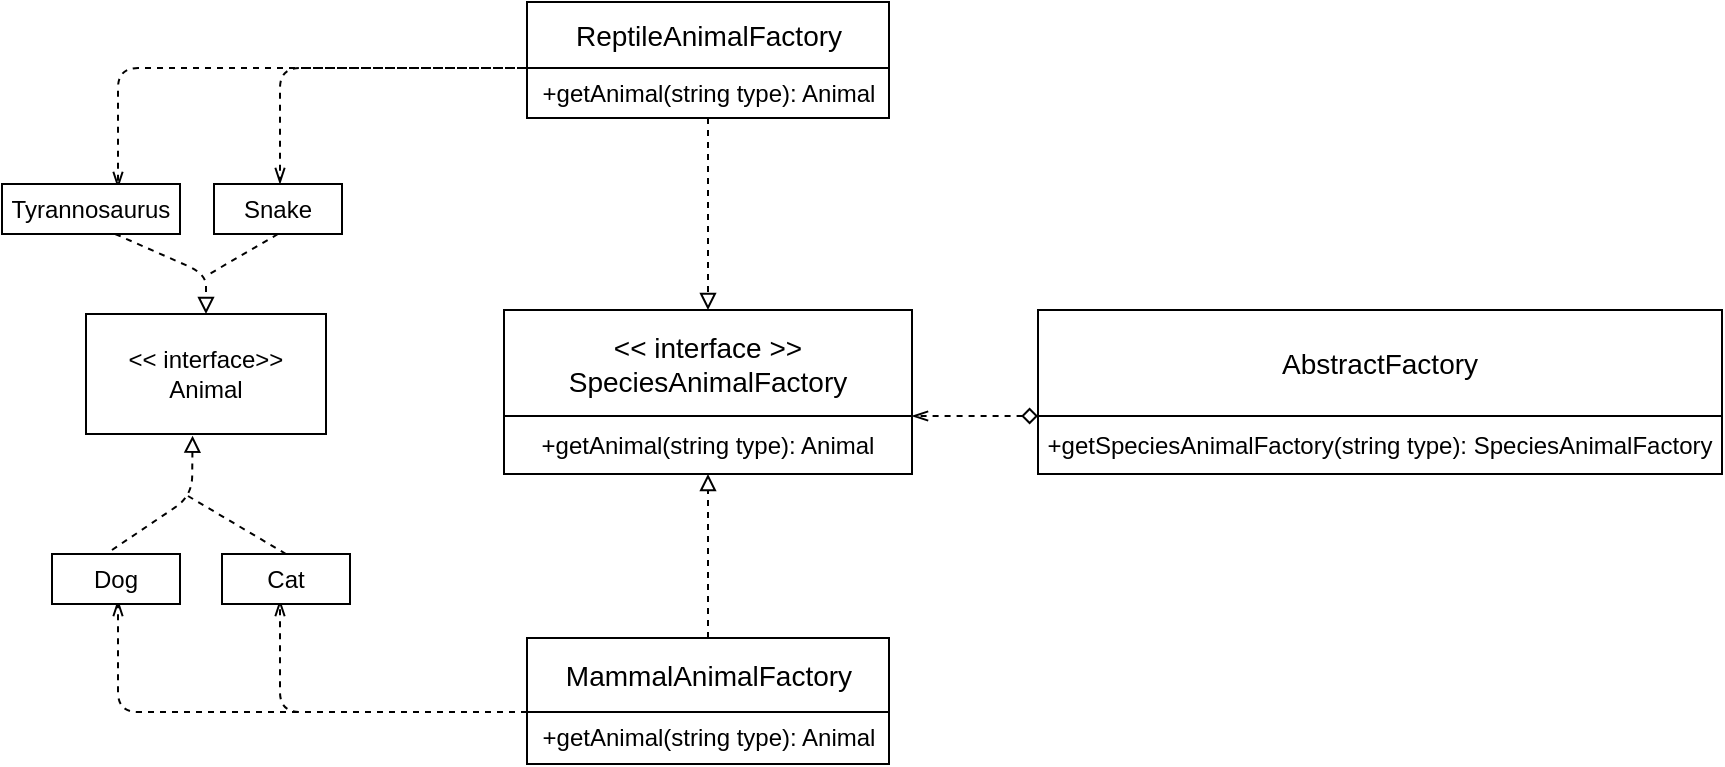 <mxfile version="13.6.10" type="github">
  <diagram id="ca19I_yiCBgmw5bgkrrT" name="Page-1">
    <mxGraphModel dx="1438" dy="948" grid="0" gridSize="10" guides="1" tooltips="1" connect="1" arrows="1" fold="1" page="0" pageScale="1" pageWidth="827" pageHeight="1169" math="0" shadow="0">
      <root>
        <mxCell id="0" />
        <mxCell id="1" parent="0" />
        <mxCell id="h6cpHLvueDqFhHNppa8h-2" value="&lt;span style=&quot;font-size: 14px&quot;&gt;&amp;lt;&amp;lt; interface &amp;gt;&amp;gt;&lt;/span&gt;&lt;br style=&quot;font-size: 14px&quot;&gt;&lt;span style=&quot;font-size: 14px&quot;&gt;SpeciesAnimalFactory&lt;/span&gt;" style="rounded=0;whiteSpace=wrap;html=1;" vertex="1" parent="1">
          <mxGeometry x="214" y="-236" width="204" height="53" as="geometry" />
        </mxCell>
        <mxCell id="h6cpHLvueDqFhHNppa8h-3" value="&lt;font style=&quot;font-size: 14px&quot;&gt;ReptileAnimalFactory&lt;/font&gt;" style="rounded=0;whiteSpace=wrap;html=1;" vertex="1" parent="1">
          <mxGeometry x="225.5" y="-390" width="181" height="33" as="geometry" />
        </mxCell>
        <mxCell id="h6cpHLvueDqFhHNppa8h-4" value="&lt;font style=&quot;font-size: 12px&quot;&gt;+getAnimal(string type): Animal&lt;/font&gt;" style="rounded=0;whiteSpace=wrap;html=1;" vertex="1" parent="1">
          <mxGeometry x="214" y="-183" width="204" height="29" as="geometry" />
        </mxCell>
        <mxCell id="h6cpHLvueDqFhHNppa8h-5" value="+getAnimal(string type): Animal" style="rounded=0;whiteSpace=wrap;html=1;" vertex="1" parent="1">
          <mxGeometry x="225.5" y="-357" width="181" height="25" as="geometry" />
        </mxCell>
        <mxCell id="h6cpHLvueDqFhHNppa8h-6" value="&lt;font style=&quot;font-size: 14px&quot;&gt;MammalAnimalFactory&lt;/font&gt;" style="rounded=0;whiteSpace=wrap;html=1;" vertex="1" parent="1">
          <mxGeometry x="225.5" y="-72" width="181" height="37" as="geometry" />
        </mxCell>
        <mxCell id="h6cpHLvueDqFhHNppa8h-7" value="+getAnimal(string type): Animal" style="rounded=0;whiteSpace=wrap;html=1;" vertex="1" parent="1">
          <mxGeometry x="225.5" y="-35" width="181" height="26" as="geometry" />
        </mxCell>
        <mxCell id="h6cpHLvueDqFhHNppa8h-8" value="" style="endArrow=block;html=1;dashed=1;entryX=0.5;entryY=0;entryDx=0;entryDy=0;exitX=0.5;exitY=1;exitDx=0;exitDy=0;endFill=0;" edge="1" parent="1" source="h6cpHLvueDqFhHNppa8h-5" target="h6cpHLvueDqFhHNppa8h-2">
          <mxGeometry width="50" height="50" relative="1" as="geometry">
            <mxPoint x="477" y="-296" as="sourcePoint" />
            <mxPoint x="437" y="-189" as="targetPoint" />
          </mxGeometry>
        </mxCell>
        <mxCell id="h6cpHLvueDqFhHNppa8h-9" value="" style="endArrow=block;html=1;dashed=1;exitX=0.5;exitY=0;exitDx=0;exitDy=0;entryX=0.5;entryY=1;entryDx=0;entryDy=0;endFill=0;" edge="1" parent="1" source="h6cpHLvueDqFhHNppa8h-6" target="h6cpHLvueDqFhHNppa8h-4">
          <mxGeometry width="50" height="50" relative="1" as="geometry">
            <mxPoint x="326" y="-226" as="sourcePoint" />
            <mxPoint x="471" y="-139" as="targetPoint" />
          </mxGeometry>
        </mxCell>
        <mxCell id="h6cpHLvueDqFhHNppa8h-24" value="" style="endArrow=openThin;html=1;dashed=1;exitX=0;exitY=1;exitDx=0;exitDy=0;endFill=0;arcSize=20;shadow=0;sketch=0;jumpSize=6;" edge="1" parent="1" source="h6cpHLvueDqFhHNppa8h-3">
          <mxGeometry width="50" height="50" relative="1" as="geometry">
            <mxPoint x="387" y="-111" as="sourcePoint" />
            <mxPoint x="102" y="-299" as="targetPoint" />
            <Array as="points">
              <mxPoint x="102" y="-357" />
            </Array>
          </mxGeometry>
        </mxCell>
        <mxCell id="h6cpHLvueDqFhHNppa8h-25" value="" style="endArrow=openThin;html=1;dashed=1;exitX=0;exitY=1;exitDx=0;exitDy=0;endFill=0;arcSize=20;shadow=0;sketch=0;jumpSize=6;" edge="1" parent="1">
          <mxGeometry width="50" height="50" relative="1" as="geometry">
            <mxPoint x="223.5" y="-357" as="sourcePoint" />
            <mxPoint x="21" y="-297" as="targetPoint" />
            <Array as="points">
              <mxPoint x="100" y="-357" />
              <mxPoint x="21" y="-357" />
            </Array>
          </mxGeometry>
        </mxCell>
        <mxCell id="h6cpHLvueDqFhHNppa8h-27" value="Snake" style="rounded=0;whiteSpace=wrap;html=1;" vertex="1" parent="1">
          <mxGeometry x="69" y="-299" width="64" height="25" as="geometry" />
        </mxCell>
        <mxCell id="h6cpHLvueDqFhHNppa8h-29" value="" style="endArrow=openThin;html=1;dashed=1;exitX=0;exitY=1;exitDx=0;exitDy=0;endFill=0;arcSize=20;shadow=0;sketch=0;jumpSize=6;" edge="1" parent="1">
          <mxGeometry width="50" height="50" relative="1" as="geometry">
            <mxPoint x="225.5" y="-35" as="sourcePoint" />
            <mxPoint x="102" y="-91" as="targetPoint" />
            <Array as="points">
              <mxPoint x="102" y="-35" />
            </Array>
          </mxGeometry>
        </mxCell>
        <mxCell id="h6cpHLvueDqFhHNppa8h-30" value="Tyrannosaurus" style="rounded=0;whiteSpace=wrap;html=1;" vertex="1" parent="1">
          <mxGeometry x="-37" y="-299" width="89" height="25" as="geometry" />
        </mxCell>
        <mxCell id="h6cpHLvueDqFhHNppa8h-31" value="Cat" style="rounded=0;whiteSpace=wrap;html=1;" vertex="1" parent="1">
          <mxGeometry x="73" y="-114" width="64" height="25" as="geometry" />
        </mxCell>
        <mxCell id="h6cpHLvueDqFhHNppa8h-32" value="" style="endArrow=openThin;html=1;dashed=1;endFill=0;arcSize=20;shadow=0;sketch=0;jumpSize=6;" edge="1" parent="1">
          <mxGeometry width="50" height="50" relative="1" as="geometry">
            <mxPoint x="111" y="-35" as="sourcePoint" />
            <mxPoint x="21" y="-91" as="targetPoint" />
            <Array as="points">
              <mxPoint x="21" y="-35" />
            </Array>
          </mxGeometry>
        </mxCell>
        <mxCell id="h6cpHLvueDqFhHNppa8h-33" value="Dog" style="rounded=0;whiteSpace=wrap;html=1;" vertex="1" parent="1">
          <mxGeometry x="-12" y="-114" width="64" height="25" as="geometry" />
        </mxCell>
        <mxCell id="h6cpHLvueDqFhHNppa8h-35" value="&amp;lt;&amp;lt; interface&amp;gt;&amp;gt;&lt;br&gt;Animal" style="rounded=0;whiteSpace=wrap;html=1;" vertex="1" parent="1">
          <mxGeometry x="5" y="-234" width="120" height="60" as="geometry" />
        </mxCell>
        <mxCell id="h6cpHLvueDqFhHNppa8h-36" value="" style="endArrow=block;html=1;dashed=1;entryX=0.5;entryY=0;entryDx=0;entryDy=0;exitX=0.5;exitY=1;exitDx=0;exitDy=0;endFill=0;" edge="1" parent="1" target="h6cpHLvueDqFhHNppa8h-35">
          <mxGeometry width="50" height="50" relative="1" as="geometry">
            <mxPoint x="19.58" y="-274" as="sourcePoint" />
            <mxPoint x="19.58" y="-178" as="targetPoint" />
            <Array as="points">
              <mxPoint x="65" y="-254" />
            </Array>
          </mxGeometry>
        </mxCell>
        <mxCell id="h6cpHLvueDqFhHNppa8h-38" value="" style="endArrow=none;dashed=1;html=1;endFill=0;exitX=0.5;exitY=1;exitDx=0;exitDy=0;" edge="1" parent="1" source="h6cpHLvueDqFhHNppa8h-27">
          <mxGeometry width="50" height="50" relative="1" as="geometry">
            <mxPoint x="64" y="-256" as="sourcePoint" />
            <mxPoint x="65" y="-253" as="targetPoint" />
          </mxGeometry>
        </mxCell>
        <mxCell id="h6cpHLvueDqFhHNppa8h-39" value="" style="endArrow=block;html=1;dashed=1;entryX=0.444;entryY=1.014;entryDx=0;entryDy=0;endFill=0;entryPerimeter=0;" edge="1" parent="1" target="h6cpHLvueDqFhHNppa8h-35">
          <mxGeometry width="50" height="50" relative="1" as="geometry">
            <mxPoint x="18" y="-116" as="sourcePoint" />
            <mxPoint x="47.42" y="-131" as="targetPoint" />
            <Array as="points">
              <mxPoint x="58" y="-143" />
            </Array>
          </mxGeometry>
        </mxCell>
        <mxCell id="h6cpHLvueDqFhHNppa8h-42" value="" style="endArrow=none;dashed=1;html=1;exitX=0.5;exitY=0;exitDx=0;exitDy=0;endFill=0;" edge="1" parent="1" source="h6cpHLvueDqFhHNppa8h-31">
          <mxGeometry width="50" height="50" relative="1" as="geometry">
            <mxPoint x="49" y="-124" as="sourcePoint" />
            <mxPoint x="56" y="-143" as="targetPoint" />
          </mxGeometry>
        </mxCell>
        <mxCell id="h6cpHLvueDqFhHNppa8h-43" value="&lt;span style=&quot;font-size: 14px&quot;&gt;AbstractFactory&lt;/span&gt;" style="rounded=0;whiteSpace=wrap;html=1;" vertex="1" parent="1">
          <mxGeometry x="481" y="-236" width="342" height="53" as="geometry" />
        </mxCell>
        <mxCell id="h6cpHLvueDqFhHNppa8h-44" value="&lt;font style=&quot;font-size: 12px&quot;&gt;+getSpeciesAnimalFactory(string type): SpeciesAnimalFactory&lt;/font&gt;" style="rounded=0;whiteSpace=wrap;html=1;" vertex="1" parent="1">
          <mxGeometry x="481" y="-183" width="342" height="29" as="geometry" />
        </mxCell>
        <mxCell id="h6cpHLvueDqFhHNppa8h-45" value="" style="endArrow=openThin;html=1;dashed=1;exitX=0;exitY=1;exitDx=0;exitDy=0;endFill=0;arcSize=20;shadow=0;sketch=0;jumpSize=6;entryX=1;entryY=0;entryDx=0;entryDy=0;startArrow=diamond;startFill=0;" edge="1" parent="1" target="h6cpHLvueDqFhHNppa8h-4">
          <mxGeometry width="50" height="50" relative="1" as="geometry">
            <mxPoint x="481" y="-183" as="sourcePoint" />
            <mxPoint x="357.5" y="-125" as="targetPoint" />
            <Array as="points" />
          </mxGeometry>
        </mxCell>
      </root>
    </mxGraphModel>
  </diagram>
</mxfile>
